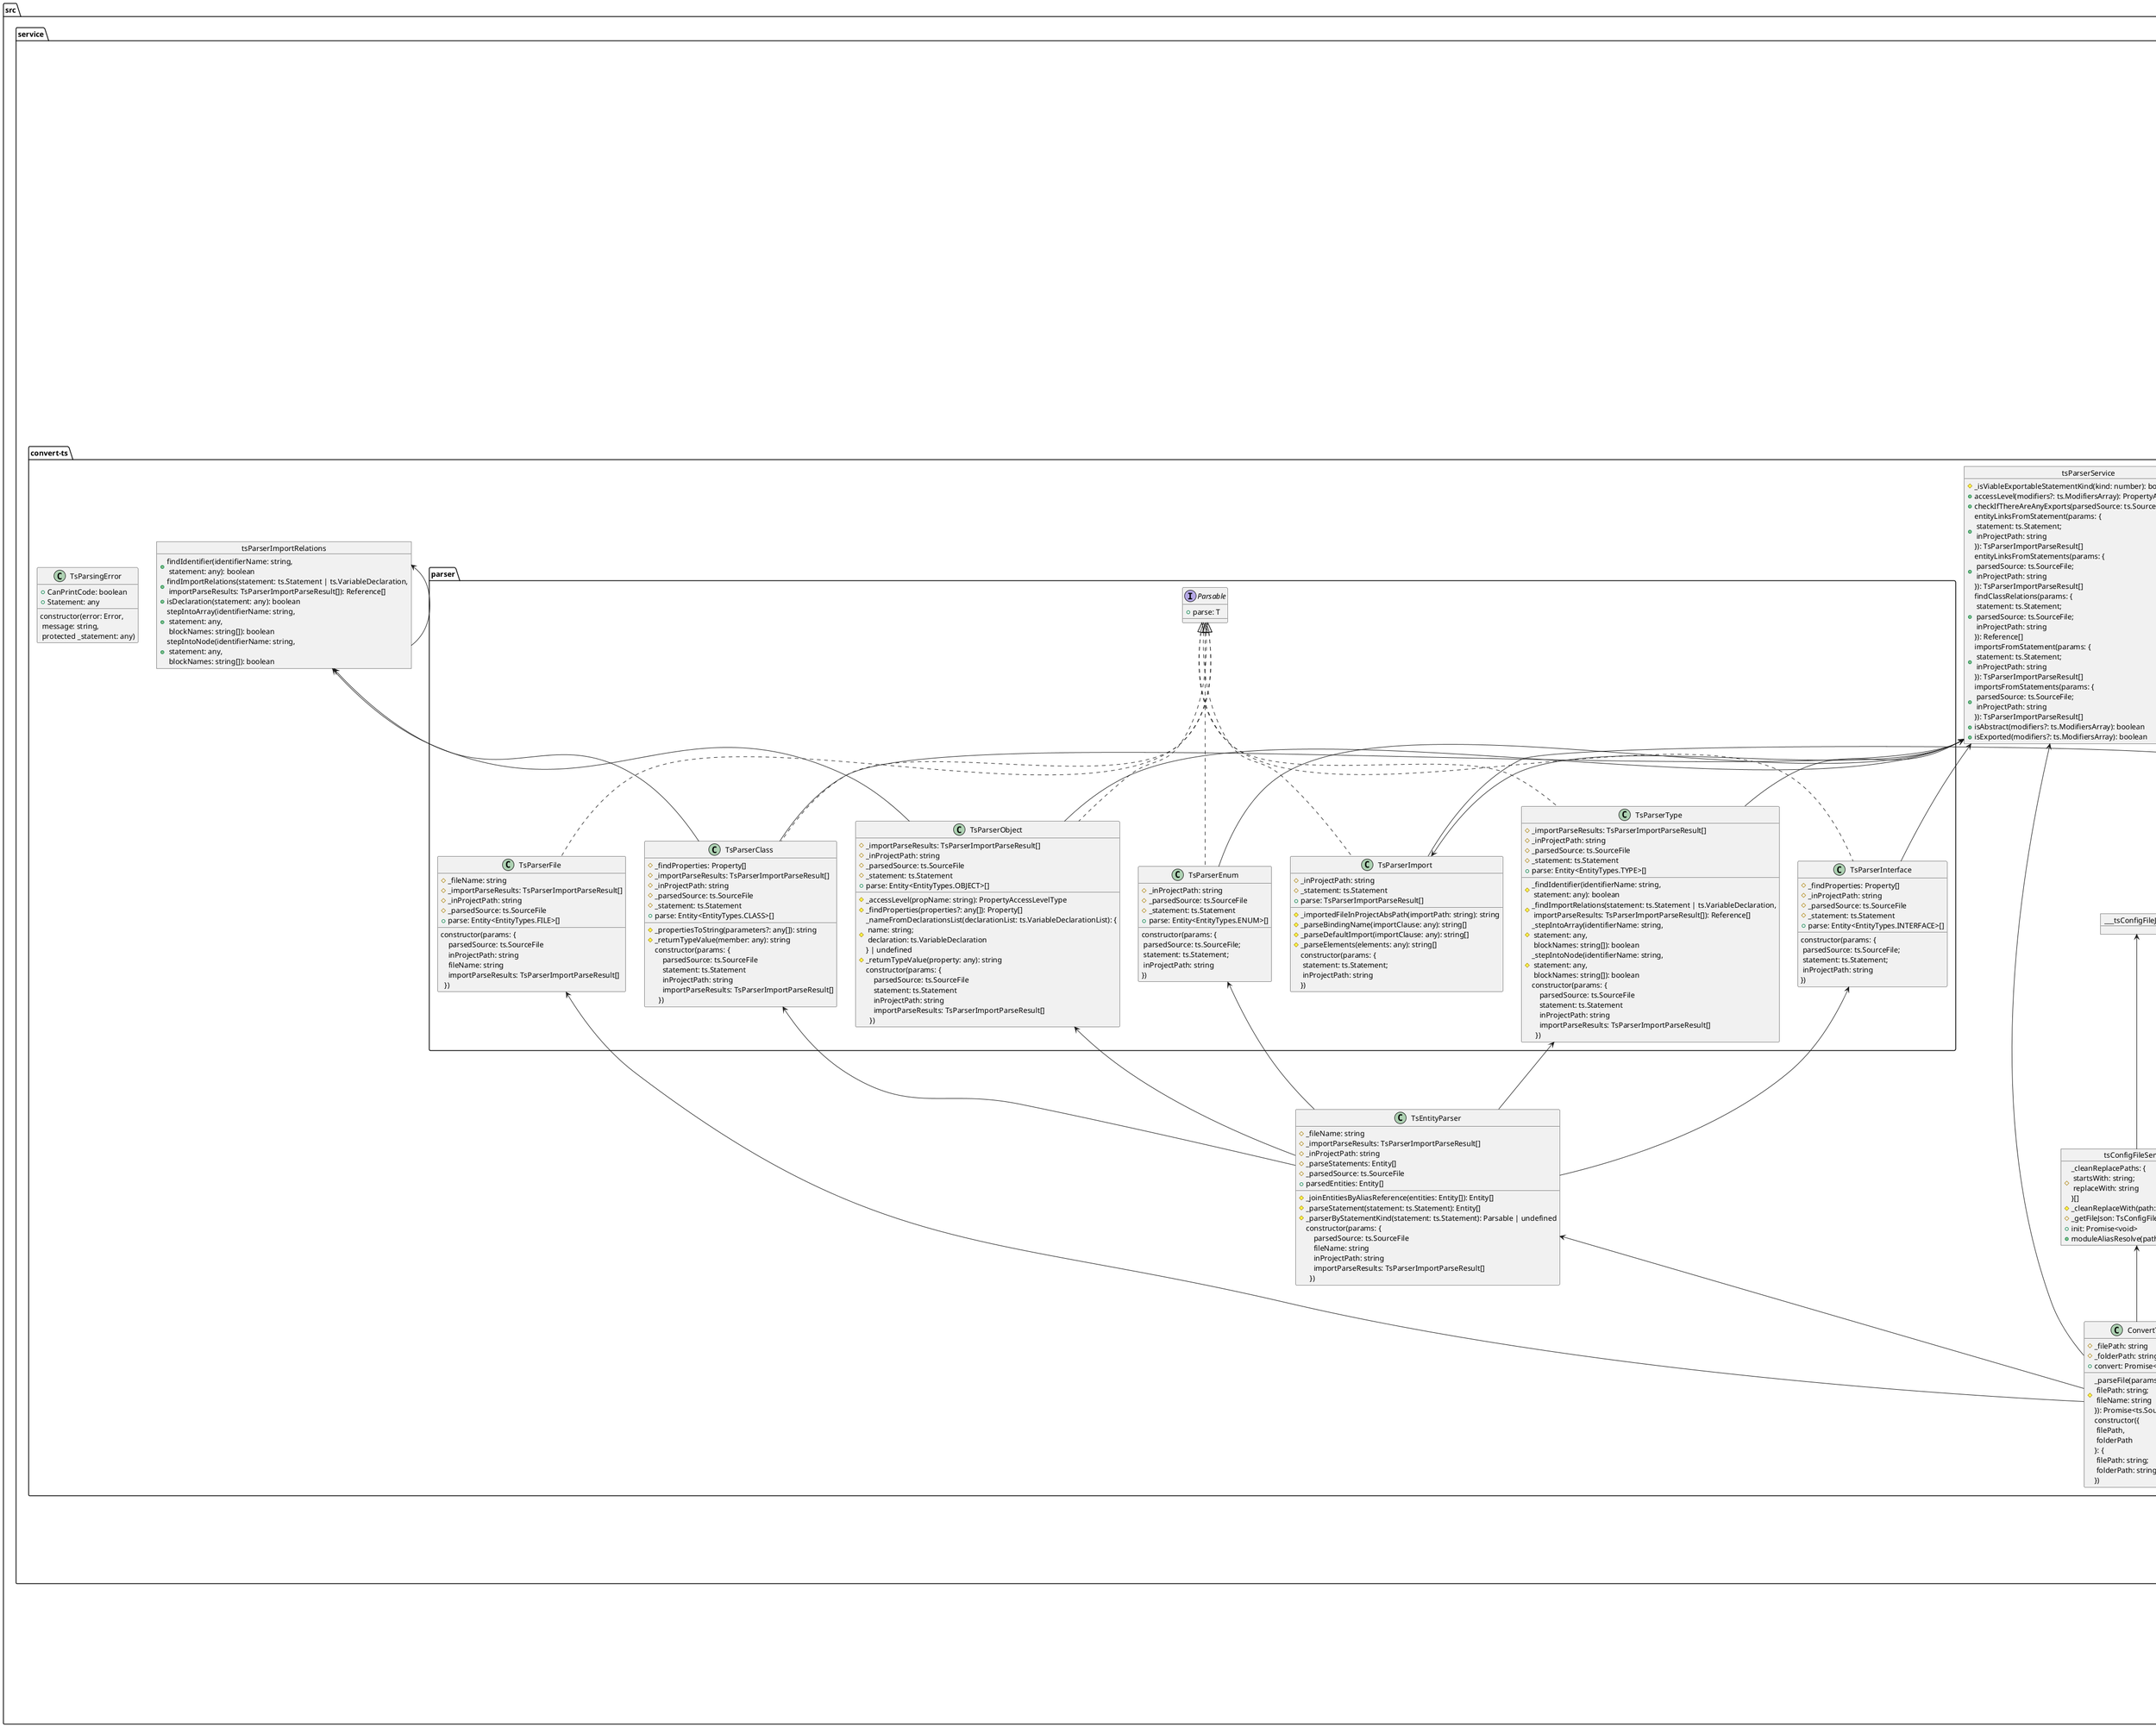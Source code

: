 @startuml
    folder "src" as src_b874d07 {
      folder "dal" as dal_fba75381 {
        object "shellDal" as shell_dal_4f6edd5d {
          + cd(dir: string): void
          + exec(cmd: string): Promise<ExecResult>
          + print(message: string): void
          + pwd: string
        }
      }
      folder "service" as service_c83a6ab5 {
        object "argsService" as args_service_d268d804 {
          + argToObject({\n args,\n options \n}: ArgsServiceParams): T
          + cliCommandOptions: Options
          + cmdGenerateParams: Options
          + selectedCommandCount({\n args,\n options \n}: ArgsServiceParams): number
        }
        interface "ConvertStrategy" as convert_strategy_f40b6b4 {
          + convert: Promise<Entity[]>
        }
        object "convertService" as convert_service_f40b6b4 {
          + strategyByFile(params: {\n filePath: string;\n folderPath: string \n}): ConvertStrategy | undefined
        }
        object "fileService" as file_service_3f424ea5 {
          + cleanupPath(relativeOrAbsPath: string): string
          + fileListFromFolder(folderPath: string): Promise<string[]>
          + fileNameFromPath(filePath: string,\n options: {\n withExtension?: boolean \n} = {\n\n}): string
          + importPathFind(params: {\n filePathImportedFrom: string;\n importPath: string \n}): string
          + isAbsPath(relativeOrAbsPath: string): boolean
          + isDotPath(path: string): boolean
          + joinPaths(...paths: string[]): string
          + lastFolderFromPath(filePath: string): string
          + makeFolderIfNotExist(folderPath: string): Promise<void>
          + mkdirAndWriteToFile(params: {\n folderPath: string;\n fileName: string;\n data: string \n}): Promise<void>
          + readFile(filePath: string): Promise<string>
          + relativeToAbsPath(relativeOrAbsPath: string): string
          + writeToFile(params: {\n filePath: string;\n data: string \n}): Promise<void>
        }
        interface "PrintStrategy" as print_strategy_22861314 {
          + print(params: { entities: Entity[] }): Promise<void>
        }
        folder "convert-ts" as convert_ts_ecf50f67 {
          class "ConvertTs" as convert_ts_e1b382dc {
            # _filePath: string
            # _folderPath: string
            # _parseFile(params: {\n filePath: string;\n fileName: string \n}): Promise<ts.SourceFile>
            constructor({\n filePath,\n folderPath \n}: {\n filePath: string;\n folderPath: string \n})
            + convert: Promise<Entity[]>
          }
          object "___tsConfigFileJson" as ts_config_file_json_1baff2da {
          }
          object "tsConfigFileService" as ts_config_file_service_1baff2da {
            # _cleanReplacePaths: {\n startsWith: string;\n replaceWith: string \n}[]
            # _cleanReplaceWith(path: string): string
            # _getFileJson: TsConfigFileType
            + init: Promise<void>
            + moduleAliasResolve(path: string): string
          }
          class "TsEntityParser" as ts_entity_parser_818f015a {
            # _fileName: string
            # _importParseResults: TsParserImportParseResult[]
            # _inProjectPath: string
            # _joinEntitiesByAliasReference(entities: Entity[]): Entity[]
            # _parseStatement(statement: ts.Statement): Entity[]
            # _parseStatements: Entity[]
            # _parsedSource: ts.SourceFile
            # _parserByStatementKind(statement: ts.Statement): Parsable | undefined
            constructor(params: {\n    parsedSource: ts.SourceFile\n    fileName: string\n    inProjectPath: string\n    importParseResults: TsParserImportParseResult[]\n  })
            + parsedEntities: Entity[]
          }
          object "tsParserImportRelations" as ts_parser_import_relations_b8587b04 {
            + findIdentifier(identifierName: string,\n statement: any): boolean
            + findImportRelations(statement: ts.Statement | ts.VariableDeclaration,\n importParseResults: TsParserImportParseResult[]): Reference[]
            + isDeclaration(statement: any): boolean
            + stepIntoArray(identifierName: string,\n statement: any,\n blockNames: string[]): boolean
            + stepIntoNode(identifierName: string,\n statement: any,\n blockNames: string[]): boolean
          }
          object "tsParserService" as ts_parser_service_a99fa6bc {
            # _isViableExportableStatementKind(kind: number): boolean
            + accessLevel(modifiers?: ts.ModifiersArray): PropertyAccessLevelType
            + checkIfThereAreAnyExports(parsedSource: ts.SourceFile): boolean
            + entityLinksFromStatement(params: {\n statement: ts.Statement;\n inProjectPath: string \n}): TsParserImportParseResult[]
            + entityLinksFromStatements(params: {\n parsedSource: ts.SourceFile;\n inProjectPath: string \n}): TsParserImportParseResult[]
            + findClassRelations(params: {\n statement: ts.Statement;\n parsedSource: ts.SourceFile;\n inProjectPath: string \n}): Reference[]
            + importsFromStatement(params: {\n statement: ts.Statement;\n inProjectPath: string \n}): TsParserImportParseResult[]
            + importsFromStatements(params: {\n parsedSource: ts.SourceFile;\n inProjectPath: string \n}): TsParserImportParseResult[]
            + isAbstract(modifiers?: ts.ModifiersArray): boolean
            + isExported(modifiers?: ts.ModifiersArray): boolean
          }
          class "TsParsingError" as ts_parsing_error_736e602e {
            + CanPrintCode: boolean
            + Statement: any
            constructor(error: Error,\n message: string,\n protected _statement: any)
          }
          folder "parser" as parser_e32aa64f {
            interface "Parsable" as parsable_5aa78fd3 {
              + parse: T
            }
            class "TsParserClass" as ts_parser_class_9848e147 {
              # _findProperties: Property[]
              # _importParseResults: TsParserImportParseResult[]
              # _inProjectPath: string
              # _parsedSource: ts.SourceFile
              # _propertiesToString(parameters?: any[]): string
              # _returnTypeValue(member: any): string
              # _statement: ts.Statement
              constructor(params: {\n    parsedSource: ts.SourceFile\n    statement: ts.Statement\n    inProjectPath: string\n    importParseResults: TsParserImportParseResult[]\n  })
              + parse: Entity<EntityTypes.CLASS>[]
            }
            class "TsParserEnum" as ts_parser_enum_b5f7453a {
              # _inProjectPath: string
              # _parsedSource: ts.SourceFile
              # _statement: ts.Statement
              constructor(params: {\n parsedSource: ts.SourceFile;\n statement: ts.Statement;\n inProjectPath: string \n})
              + parse: Entity<EntityTypes.ENUM>[]
            }
            class "TsParserFile" as ts_parser_file_7df94b8f {
              # _fileName: string
              # _importParseResults: TsParserImportParseResult[]
              # _inProjectPath: string
              # _parsedSource: ts.SourceFile
              constructor(params: {\n    parsedSource: ts.SourceFile\n    inProjectPath: string\n    fileName: string\n    importParseResults: TsParserImportParseResult[]\n  })
              + parse: Entity<EntityTypes.FILE>[]
            }
            class "TsParserImport" as ts_parser_import_cf8881d4 {
              # _importedFileInProjectAbsPath(importPath: string): string
              # _inProjectPath: string
              # _parseBindingName(importClause: any): string[]
              # _parseDefaultImport(importClause: any): string[]
              # _parseElements(elements: any): string[]
              # _statement: ts.Statement
              constructor(params: {\n statement: ts.Statement;\n inProjectPath: string \n})
              + parse: TsParserImportParseResult[]
            }
            class "TsParserInterface" as ts_parser_interface_fda3c7ec {
              # _findProperties: Property[]
              # _inProjectPath: string
              # _parsedSource: ts.SourceFile
              # _statement: ts.Statement
              constructor(params: {\n parsedSource: ts.SourceFile;\n statement: ts.Statement;\n inProjectPath: string \n})
              + parse: Entity<EntityTypes.INTERFACE>[]
            }
            class "TsParserObject" as ts_parser_object_400d2cfc {
              # _accessLevel(propName: string): PropertyAccessLevelType
              # _findProperties(properties?: any[]): Property[]
              # _importParseResults: TsParserImportParseResult[]
              # _inProjectPath: string
              # _nameFromDeclarationsList(declarationList: ts.VariableDeclarationList): {\n name: string;\n declaration: ts.VariableDeclaration \n} | undefined
              # _parsedSource: ts.SourceFile
              # _returnTypeValue(property: any): string
              # _statement: ts.Statement
              constructor(params: {\n    parsedSource: ts.SourceFile\n    statement: ts.Statement\n    inProjectPath: string\n    importParseResults: TsParserImportParseResult[]\n  })
              + parse: Entity<EntityTypes.OBJECT>[]
            }
            class "TsParserType" as ts_parser_type_948f391 {
              # _findIdentifier(identifierName: string,\n statement: any): boolean
              # _findImportRelations(statement: ts.Statement | ts.VariableDeclaration,\n importParseResults: TsParserImportParseResult[]): Reference[]
              # _importParseResults: TsParserImportParseResult[]
              # _inProjectPath: string
              # _parsedSource: ts.SourceFile
              # _statement: ts.Statement
              # _stepIntoArray(identifierName: string,\n statement: any,\n blockNames: string[]): boolean
              # _stepIntoNode(identifierName: string,\n statement: any,\n blockNames: string[]): boolean
              constructor(params: {\n    parsedSource: ts.SourceFile\n    statement: ts.Statement\n    inProjectPath: string\n    importParseResults: TsParserImportParseResult[]\n  })
              + parse: Entity<EntityTypes.TYPE>[]
            }
          }
        }
        folder "print-puml" as print_puml_3460a902 {
          abstract "PumlEntity" as puml_entity_85c02856 {
            + Children: PumlEntity[]
            # _children: PumlEntity[]
            # _indentRows(templates: string[]): string[]
            # {abstract} _print: string[]
            # _relations: PumlRelation[]
            # {abstract} _templateEnd: string
            # {abstract} _templateStart: string
            + addChildren(printable: PumlEntity): void
            + print: string
            + printRelations: string
          }
          class "PumlPrint" as puml_print_4aa046fc {
            + FilePath: string
            # _destinationPath: string
            # _exportFile: Promise<void>
            # _fileName:  = vision.puml
            # _flattenGroups(group: PumlGroup): PumlGroup | undefined
            # _generateGroups(entities: Entity[]): void
            # _pumlRelationStrings: string[]
            # _rootGroup: PumlGroup
            # _svgPromiseGenerator(source,\n dest): Promise<void>
            # _writeToFile(data: string): Promise<void>
            constructor(params: {\n appName?: string;\n destinationPath: string \n})
            + print(params: { entities: Entity[] }): Promise<void>
          }
          class "PumlRelation" as puml_relation_ddbc15eb {
            # _fromEntity: Entity
            # _linkByReferenceType: string
            # _reference: Reference
            constructor(params: {\n reference: Reference;\n fromEntity: Entity \n})
            + print: string
          }
          object "pumlService" as puml_service_f506c030 {
            + printableStrategyFromEntity(entity: Entity): PumlEntity | undefined
          }
          folder "group" as group_3af81c52 {
            class "PumlGroupFictive" as puml_group_fictive_57cc180d {
              + templateEnd: string
              + templateStart: string
            }
            class "PumlGroupFolder" as puml_group_folder_63f7a3f9 {
              + constructor(protected _group: PumlGroup)
              + templateEnd: string
              + templateStart: string
            }
            class "PumlGroupRectangle" as puml_group_rectangle_f37cc84e {
              + constructor(protected _group: PumlGroup)
              + templateEnd: string
              + templateStart: string
            }
            object "pumlGroupService" as puml_group_service_f4199df2 {
              + strategyFromGroup(group: PumlGroup): PumlGroupStrategy
            }
            interface "PumlGroupStrategy" as puml_group_strategy_ae5ed342 {
              + templateStart: string
              + templateEnd: string
            }
            class "PumlGroup" as puml_group_ae5ed342 {
              + GroupPath: string
              + Id: string
              + Name: string
              + Type: PumlGroupType
              # _groupPath: string
              # _groupStrategy: PumlGroupStrategy
              # _name: string
              # _print: string[]
              # _printGroups(groups: { [k: string]: PumlGroup }): string
              # _templateEnd: string
              # _templateStart: string
              # _type: PumlGroupType
              constructor(params: {\n name: string;\n type: PumlGroupType;\n groupPath: string \n})
              + groups: { [k: string]: PumlGroup }
            }
          }
          folder "printable-entity" as printable_entity_91ba4e0 {
            class "PumlDocument" as puml_document_6f206380 {
              # _print: string[]
              # _templateEnd: string
              # _templateStart: string
            }
            class "PumlPrintableClass" as puml_printable_class_4b11e257 {
              # _entity: Entity<EntityTypes.CLASS>
              # _print: string[]
              # _printProperty(property: Property): string
              # _templateEnd: string
              # _templateStart: string
              constructor(params: { entity: Entity<EntityTypes.CLASS> })
            }
            class "PumlPrintableEnum" as puml_printable_enum_1725040a {
              # _entity: Entity<EntityTypes.ENUM>
              # _print: string[]
              # _templateEnd: string
              # _templateStart: string
              constructor(params: { entity: Entity<EntityTypes.ENUM> })
            }
            class "PumlPrintableFile" as puml_printable_file_3f271d9f {
              # _entity: Entity<EntityTypes.FILE>
              # _print: string[]
              # _templateEnd: string
              # _templateStart: string
              constructor(params: { entity: Entity<EntityTypes.FILE> })
            }
            class "PumlPrintableInterface" as puml_printable_interface_2621ae9c {
              # _entity: Entity<EntityTypes.INTERFACE>
              # _print: string[]
              # _printProperty(property: Property): string
              # _templateEnd: string
              # _templateStart: string
              constructor(params: { entity: Entity<EntityTypes.INTERFACE> })
            }
            class "PumlPrintableObject" as puml_printable_object_736b458c {
              # _entity: Entity<EntityTypes.OBJECT>
              # _print: string[]
              # _printProperty(property: Property): string
              # _templateEnd: string
              # _templateStart: string
              constructor(params: { entity: Entity<EntityTypes.OBJECT> })
            }
            class "PumlPrintableProperty" as puml_printable_property_2d23f5de {
              # _abstractAttribute: string
              # _accessLevel: string
              # _addNewRows(template: string): string
              # _print: string[]
              # _property: Property
              # _propertyName: string
              # _templateEnd: string
              # _templateStart: string
              constructor(params: { property: Property })
            }
            class "PumlPrintableType" as puml_printable_type_f482c241 {
              # _entity: Entity<EntityTypes.TYPE>
              # _print: string[]
              # _templateEnd: string
              # _templateStart: string
              # _wrapWithDoubleQuotesIfItStartsWithSingleQuote(text: string): string
              constructor(params: { entity: Entity<EntityTypes.TYPE> })
            }
            class "PumlPrintableWrapper" as puml_printable_wrapper_e6265aaa {
              # _print: string[]
              # _templateEnd: string
              # _templateStart: string
              constructor(protected readonly _string: string)
            }
          }
        }
      }
      folder "use-case" as use_case_fcef54f2 {
        object "cliInitUseCase" as cli_init_use_case_9439e852 {
          + createCommandFromCliArgs(args: string[]): Executable
          + execArgsAsCommand(args: string[]): Promise<void>
          + ifMoreThenOneCommandSelectedThrowErrorAndPrintHelp(args: string[]): void
          + ifNoCommandSelectedThrowErrorAndPrintHelp(args: string[]): void
        }
        object "visionUseCase" as vision_use_case_dd084107 {
          # _removeExternal(entities: Entity[]): Entity[]
          # _removeIgnoredPaths(entities: Entity[]): Entity[]
          # _removeTypes(entities: Entity[]): Entity[]
          + processFolder(params: {\n folderPath: string;\n printStrategy: PrintStrategy \n}): Promise<void>
        }
      }
    }
  shell_dal_4f6edd5d -up-> shell_dal_4f6edd5d
  args_service_d268d804 -up-> args_service_d268d804
  convert_service_f40b6b4 -up-> convert_ts_e1b382dc
  convert_ts_e1b382dc -up-> ts_parser_file_7df94b8f
  convert_ts_e1b382dc -up-> ts_config_file_service_1baff2da
  convert_ts_e1b382dc -up-> ts_entity_parser_818f015a
  convert_ts_e1b382dc -up-> ts_parser_service_a99fa6bc
  convert_ts_e1b382dc -up-> file_service_3f424ea5
  convert_ts_e1b382dc .up.|> convert_strategy_f40b6b4
  ts_parser_class_9848e147 -up-> ts_parser_import_relations_b8587b04
  ts_parser_class_9848e147 -up-> ts_parser_service_a99fa6bc
  ts_parser_class_9848e147 .up.|> parsable_5aa78fd3
  ts_parser_enum_b5f7453a -up-> ts_parser_service_a99fa6bc
  ts_parser_enum_b5f7453a .up.|> parsable_5aa78fd3
  ts_parser_file_7df94b8f .up.|> parsable_5aa78fd3
  ts_parser_import_cf8881d4 -up-> file_service_3f424ea5
  ts_parser_import_cf8881d4 .up.|> parsable_5aa78fd3
  ts_parser_interface_fda3c7ec -up-> ts_parser_service_a99fa6bc
  ts_parser_interface_fda3c7ec .up.|> parsable_5aa78fd3
  ts_parser_object_400d2cfc -up-> ts_parser_import_relations_b8587b04
  ts_parser_object_400d2cfc -up-> ts_parser_service_a99fa6bc
  ts_parser_object_400d2cfc .up.|> parsable_5aa78fd3
  ts_parser_type_948f391 -up-> ts_parser_service_a99fa6bc
  ts_parser_type_948f391 .up.|> parsable_5aa78fd3
  ts_config_file_service_1baff2da -up-> file_service_3f424ea5
  ts_config_file_service_1baff2da -up-> ts_config_file_json_1baff2da
  ts_config_file_service_1baff2da -up-> ts_config_file_service_1baff2da
  ts_entity_parser_818f015a -up-> ts_parser_class_9848e147
  ts_entity_parser_818f015a -up-> ts_parser_enum_b5f7453a
  ts_entity_parser_818f015a -up-> ts_parser_interface_fda3c7ec
  ts_entity_parser_818f015a -up-> ts_parser_object_400d2cfc
  ts_entity_parser_818f015a -up-> ts_parser_type_948f391
  ts_parser_import_relations_b8587b04 -up-> ts_parser_import_relations_b8587b04
  ts_parser_service_a99fa6bc -up-> ts_parser_import_cf8881d4
  ts_parser_service_a99fa6bc -up-> ts_parser_service_a99fa6bc
  file_service_3f424ea5 -up-> ts_config_file_service_1baff2da
  file_service_3f424ea5 -up-> file_service_3f424ea5
  puml_group_fictive_57cc180d .up.|> puml_group_strategy_ae5ed342
  puml_group_folder_63f7a3f9 -up-> puml_group_ae5ed342
  puml_group_folder_63f7a3f9 .up.|> puml_group_strategy_ae5ed342
  puml_group_rectangle_f37cc84e -up-> puml_group_ae5ed342
  puml_group_rectangle_f37cc84e .up.|> puml_group_strategy_ae5ed342
  puml_group_service_f4199df2 -up-> puml_group_ae5ed342
  puml_group_service_f4199df2 -up-> puml_group_strategy_ae5ed342
  puml_group_service_f4199df2 -up-> puml_group_fictive_57cc180d
  puml_group_service_f4199df2 -up-> puml_group_folder_63f7a3f9
  puml_group_service_f4199df2 -up-> puml_group_rectangle_f37cc84e
  puml_group_ae5ed342 -up-> puml_group_service_f4199df2
  puml_group_ae5ed342 -up-> puml_group_strategy_ae5ed342
  puml_group_ae5ed342 -up-> puml_group_ae5ed342
  puml_group_ae5ed342 -up-|> puml_entity_85c02856
  puml_document_6f206380 -up-|> puml_entity_85c02856
  puml_printable_class_4b11e257 -up-> puml_printable_property_2d23f5de
  puml_printable_class_4b11e257 -up-> puml_relation_ddbc15eb
  puml_printable_class_4b11e257 -up-|> puml_entity_85c02856
  puml_printable_enum_1725040a -up-|> puml_entity_85c02856
  puml_printable_file_3f271d9f -up-> puml_relation_ddbc15eb
  puml_printable_file_3f271d9f -up-|> puml_entity_85c02856
  puml_printable_interface_2621ae9c -up-> puml_printable_property_2d23f5de
  puml_printable_interface_2621ae9c -up-|> puml_entity_85c02856
  puml_printable_object_736b458c -up-> puml_printable_property_2d23f5de
  puml_printable_object_736b458c -up-> puml_relation_ddbc15eb
  puml_printable_object_736b458c -up-|> puml_entity_85c02856
  puml_printable_property_2d23f5de -up-|> puml_entity_85c02856
  puml_printable_type_f482c241 -up-> puml_relation_ddbc15eb
  puml_printable_type_f482c241 -up-|> puml_entity_85c02856
  puml_printable_wrapper_e6265aaa -up-|> puml_entity_85c02856
  puml_entity_85c02856 -up-> puml_entity_85c02856
  puml_print_4aa046fc -up-> puml_document_6f206380
  puml_print_4aa046fc -up-> file_service_3f424ea5
  puml_print_4aa046fc -up-> puml_group_ae5ed342
  puml_print_4aa046fc -up-> puml_printable_wrapper_e6265aaa
  puml_print_4aa046fc -up-> puml_service_f506c030
  puml_print_4aa046fc .up.|> print_strategy_22861314
  puml_service_f506c030 -up-> puml_printable_class_4b11e257
  puml_service_f506c030 -up-> puml_printable_enum_1725040a
  puml_service_f506c030 -up-> puml_printable_file_3f271d9f
  puml_service_f506c030 -up-> puml_printable_interface_2621ae9c
  puml_service_f506c030 -up-> puml_printable_object_736b458c
  puml_service_f506c030 -up-> puml_printable_type_f482c241
  cli_init_use_case_9439e852 -up-> args_service_d268d804
  cli_init_use_case_9439e852 -up-> cli_init_use_case_9439e852
  vision_use_case_dd084107 -up-> convert_service_f40b6b4
  vision_use_case_dd084107 -up-> file_service_3f424ea5
  vision_use_case_dd084107 -up-> print_strategy_22861314
  vision_use_case_dd084107 -up-> vision_use_case_dd084107
@enduml